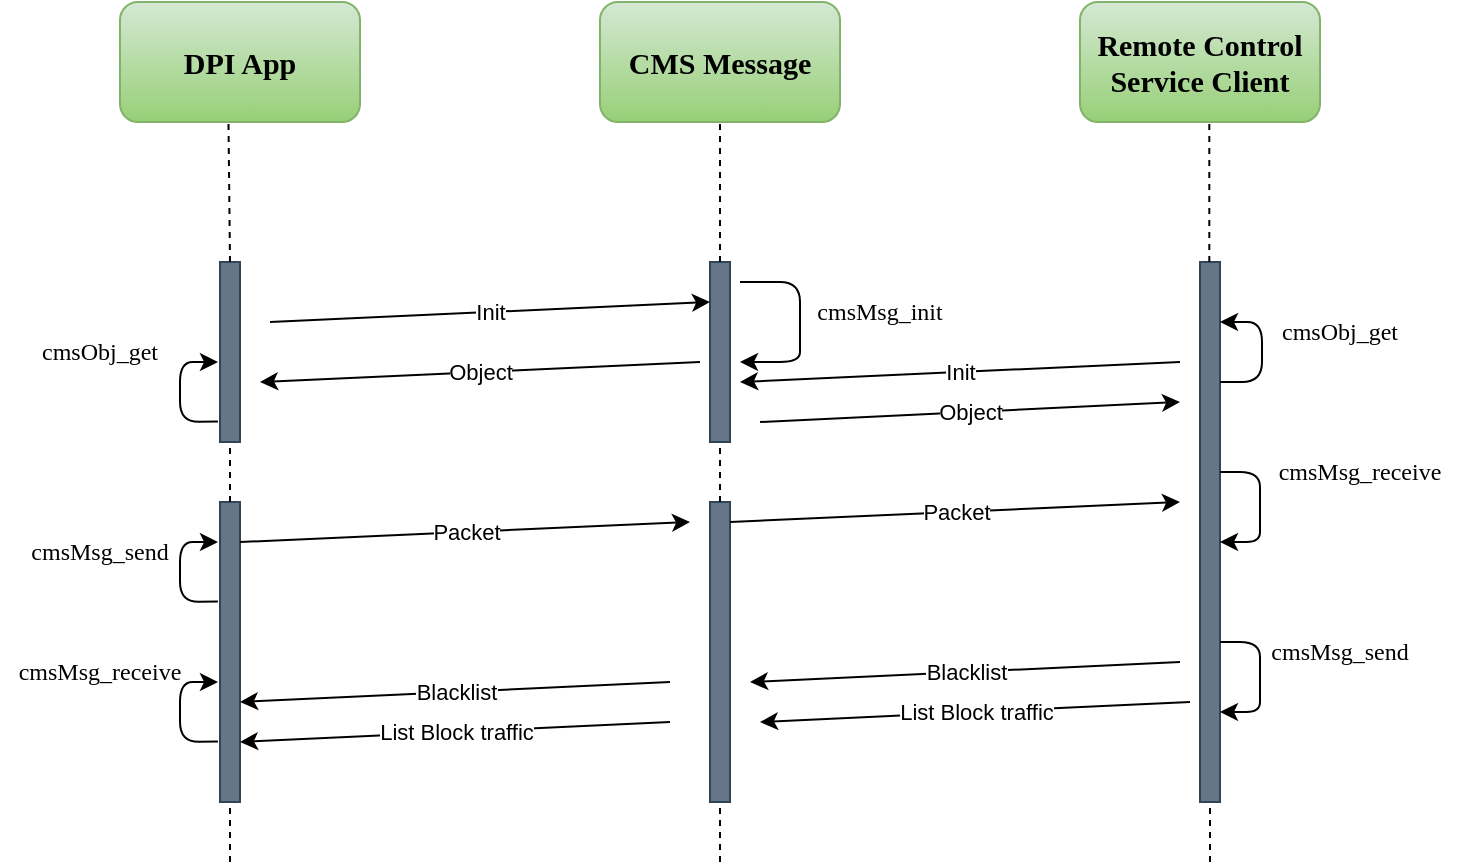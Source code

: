 <mxfile version="15.8.8" type="github">
  <diagram id="Ce30TU36K85A4A7V1VK_" name="Page-1">
    <mxGraphModel dx="1056" dy="611" grid="0" gridSize="10" guides="1" tooltips="1" connect="1" arrows="1" fold="1" page="1" pageScale="1" pageWidth="8027" pageHeight="11069" math="0" shadow="0">
      <root>
        <mxCell id="0" />
        <mxCell id="1" parent="0" />
        <mxCell id="fJ3_scPnoTS_HqS6vnvH-1" value="DPI App" style="rounded=1;whiteSpace=wrap;html=1;fillColor=#d5e8d4;gradientColor=#97d077;strokeColor=#82b366;fontStyle=1;fontFamily=Comic Sans MS;fontSize=15;" vertex="1" parent="1">
          <mxGeometry x="120" y="60" width="120" height="60" as="geometry" />
        </mxCell>
        <mxCell id="fJ3_scPnoTS_HqS6vnvH-2" value="CMS Message" style="rounded=1;whiteSpace=wrap;html=1;fillColor=#d5e8d4;gradientColor=#97d077;strokeColor=#82b366;fontFamily=Comic Sans MS;fontSize=15;fontStyle=1" vertex="1" parent="1">
          <mxGeometry x="360" y="60" width="120" height="60" as="geometry" />
        </mxCell>
        <mxCell id="fJ3_scPnoTS_HqS6vnvH-3" value="Remote Control Service Client" style="rounded=1;whiteSpace=wrap;html=1;fillColor=#d5e8d4;gradientColor=#97d077;strokeColor=#82b366;fontSize=15;fontStyle=1;fontFamily=Comic Sans MS;" vertex="1" parent="1">
          <mxGeometry x="600" y="60" width="120" height="60" as="geometry" />
        </mxCell>
        <mxCell id="fJ3_scPnoTS_HqS6vnvH-4" value="" style="rounded=0;whiteSpace=wrap;html=1;direction=south;fillColor=#647687;fontColor=#ffffff;strokeColor=#314354;" vertex="1" parent="1">
          <mxGeometry x="170" y="190" width="10" height="90" as="geometry" />
        </mxCell>
        <mxCell id="fJ3_scPnoTS_HqS6vnvH-5" value="" style="rounded=0;whiteSpace=wrap;html=1;direction=south;fillColor=#647687;fontColor=#ffffff;strokeColor=#314354;" vertex="1" parent="1">
          <mxGeometry x="660" y="190" width="10" height="270" as="geometry" />
        </mxCell>
        <mxCell id="fJ3_scPnoTS_HqS6vnvH-6" value="" style="rounded=0;whiteSpace=wrap;html=1;direction=south;fillColor=#647687;fontColor=#ffffff;strokeColor=#314354;" vertex="1" parent="1">
          <mxGeometry x="415" y="190" width="10" height="90" as="geometry" />
        </mxCell>
        <mxCell id="fJ3_scPnoTS_HqS6vnvH-7" value="" style="endArrow=classic;html=1;rounded=0;" edge="1" parent="1">
          <mxGeometry relative="1" as="geometry">
            <mxPoint x="195" y="220" as="sourcePoint" />
            <mxPoint x="415" y="210" as="targetPoint" />
          </mxGeometry>
        </mxCell>
        <mxCell id="fJ3_scPnoTS_HqS6vnvH-8" value="Init" style="edgeLabel;resizable=0;html=1;align=center;verticalAlign=middle;" connectable="0" vertex="1" parent="fJ3_scPnoTS_HqS6vnvH-7">
          <mxGeometry relative="1" as="geometry" />
        </mxCell>
        <mxCell id="fJ3_scPnoTS_HqS6vnvH-9" value="cmsMsg_init" style="text;html=1;strokeColor=none;fillColor=none;align=center;verticalAlign=middle;whiteSpace=wrap;rounded=0;sketch=0;fontFamily=Comic Sans MS;" vertex="1" parent="1">
          <mxGeometry x="470" y="200" width="60" height="30" as="geometry" />
        </mxCell>
        <mxCell id="fJ3_scPnoTS_HqS6vnvH-10" value="" style="endArrow=classic;html=1;rounded=1;sketch=0;curved=0;" edge="1" parent="1">
          <mxGeometry width="50" height="50" relative="1" as="geometry">
            <mxPoint x="430" y="200" as="sourcePoint" />
            <mxPoint x="430" y="240" as="targetPoint" />
            <Array as="points">
              <mxPoint x="460" y="200" />
              <mxPoint x="460" y="220" />
              <mxPoint x="460" y="240" />
            </Array>
          </mxGeometry>
        </mxCell>
        <mxCell id="fJ3_scPnoTS_HqS6vnvH-11" value="" style="endArrow=classic;html=1;rounded=0;" edge="1" parent="1">
          <mxGeometry relative="1" as="geometry">
            <mxPoint x="410" y="240" as="sourcePoint" />
            <mxPoint x="190" y="250" as="targetPoint" />
          </mxGeometry>
        </mxCell>
        <mxCell id="fJ3_scPnoTS_HqS6vnvH-12" value="Object" style="edgeLabel;resizable=0;html=1;align=center;verticalAlign=middle;" connectable="0" vertex="1" parent="fJ3_scPnoTS_HqS6vnvH-11">
          <mxGeometry relative="1" as="geometry" />
        </mxCell>
        <mxCell id="fJ3_scPnoTS_HqS6vnvH-13" value="" style="endArrow=classic;html=1;rounded=1;sketch=0;curved=0;exitX=0.886;exitY=1.104;exitDx=0;exitDy=0;exitPerimeter=0;" edge="1" parent="1" source="fJ3_scPnoTS_HqS6vnvH-4">
          <mxGeometry width="50" height="50" relative="1" as="geometry">
            <mxPoint x="160" y="270" as="sourcePoint" />
            <mxPoint x="169" y="240" as="targetPoint" />
            <Array as="points">
              <mxPoint x="150" y="270" />
              <mxPoint x="150" y="240" />
            </Array>
          </mxGeometry>
        </mxCell>
        <mxCell id="fJ3_scPnoTS_HqS6vnvH-14" value="cmsObj_get" style="text;html=1;strokeColor=none;fillColor=none;align=center;verticalAlign=middle;whiteSpace=wrap;rounded=0;sketch=0;fontFamily=Comic Sans MS;" vertex="1" parent="1">
          <mxGeometry x="80" y="220" width="60" height="30" as="geometry" />
        </mxCell>
        <mxCell id="fJ3_scPnoTS_HqS6vnvH-15" value="" style="rounded=0;whiteSpace=wrap;html=1;direction=south;fillColor=#647687;fontColor=#ffffff;strokeColor=#314354;" vertex="1" parent="1">
          <mxGeometry x="170" y="310" width="10" height="150" as="geometry" />
        </mxCell>
        <mxCell id="fJ3_scPnoTS_HqS6vnvH-16" value="" style="rounded=0;whiteSpace=wrap;html=1;direction=south;fillColor=#647687;fontColor=#ffffff;strokeColor=#314354;" vertex="1" parent="1">
          <mxGeometry x="415" y="310" width="10" height="150" as="geometry" />
        </mxCell>
        <mxCell id="fJ3_scPnoTS_HqS6vnvH-19" value="" style="endArrow=classic;html=1;rounded=0;" edge="1" parent="1">
          <mxGeometry relative="1" as="geometry">
            <mxPoint x="650" y="240" as="sourcePoint" />
            <mxPoint x="430" y="250" as="targetPoint" />
          </mxGeometry>
        </mxCell>
        <mxCell id="fJ3_scPnoTS_HqS6vnvH-20" value="Init" style="edgeLabel;resizable=0;html=1;align=center;verticalAlign=middle;" connectable="0" vertex="1" parent="fJ3_scPnoTS_HqS6vnvH-19">
          <mxGeometry relative="1" as="geometry" />
        </mxCell>
        <mxCell id="fJ3_scPnoTS_HqS6vnvH-21" value="" style="endArrow=classic;html=1;rounded=0;" edge="1" parent="1">
          <mxGeometry relative="1" as="geometry">
            <mxPoint x="425" y="320" as="sourcePoint" />
            <mxPoint x="650" y="310" as="targetPoint" />
          </mxGeometry>
        </mxCell>
        <mxCell id="fJ3_scPnoTS_HqS6vnvH-22" value="Packet" style="edgeLabel;resizable=0;html=1;align=center;verticalAlign=middle;" connectable="0" vertex="1" parent="fJ3_scPnoTS_HqS6vnvH-21">
          <mxGeometry relative="1" as="geometry" />
        </mxCell>
        <mxCell id="fJ3_scPnoTS_HqS6vnvH-23" value="" style="endArrow=classic;html=1;rounded=1;sketch=0;curved=0;" edge="1" parent="1">
          <mxGeometry width="50" height="50" relative="1" as="geometry">
            <mxPoint x="670" y="295" as="sourcePoint" />
            <mxPoint x="670" y="330" as="targetPoint" />
            <Array as="points">
              <mxPoint x="690" y="295" />
              <mxPoint x="690" y="310" />
              <mxPoint x="690" y="330" />
            </Array>
          </mxGeometry>
        </mxCell>
        <mxCell id="fJ3_scPnoTS_HqS6vnvH-25" value="cmsMsg_receive" style="text;html=1;strokeColor=none;fillColor=none;align=center;verticalAlign=middle;whiteSpace=wrap;rounded=0;sketch=0;fontFamily=Comic Sans MS;" vertex="1" parent="1">
          <mxGeometry x="690" y="280" width="100" height="30" as="geometry" />
        </mxCell>
        <mxCell id="fJ3_scPnoTS_HqS6vnvH-26" value="" style="endArrow=classic;html=1;rounded=0;" edge="1" parent="1">
          <mxGeometry relative="1" as="geometry">
            <mxPoint x="440" y="270" as="sourcePoint" />
            <mxPoint x="650" y="260" as="targetPoint" />
          </mxGeometry>
        </mxCell>
        <mxCell id="fJ3_scPnoTS_HqS6vnvH-27" value="Object" style="edgeLabel;resizable=0;html=1;align=center;verticalAlign=middle;" connectable="0" vertex="1" parent="fJ3_scPnoTS_HqS6vnvH-26">
          <mxGeometry relative="1" as="geometry" />
        </mxCell>
        <mxCell id="fJ3_scPnoTS_HqS6vnvH-28" value="cmsObj_get" style="text;html=1;strokeColor=none;fillColor=none;align=center;verticalAlign=middle;whiteSpace=wrap;rounded=0;sketch=0;fontFamily=Comic Sans MS;" vertex="1" parent="1">
          <mxGeometry x="700" y="200" width="60" height="50" as="geometry" />
        </mxCell>
        <mxCell id="fJ3_scPnoTS_HqS6vnvH-29" value="" style="endArrow=classic;html=1;rounded=1;sketch=0;curved=0;" edge="1" parent="1">
          <mxGeometry width="50" height="50" relative="1" as="geometry">
            <mxPoint x="670" y="250" as="sourcePoint" />
            <mxPoint x="670" y="220" as="targetPoint" />
            <Array as="points">
              <mxPoint x="691" y="250" />
              <mxPoint x="691" y="220" />
            </Array>
          </mxGeometry>
        </mxCell>
        <mxCell id="fJ3_scPnoTS_HqS6vnvH-30" value="" style="endArrow=classic;html=1;rounded=1;sketch=0;curved=0;exitX=0.886;exitY=1.104;exitDx=0;exitDy=0;exitPerimeter=0;" edge="1" parent="1">
          <mxGeometry width="50" height="50" relative="1" as="geometry">
            <mxPoint x="168.96" y="359.74" as="sourcePoint" />
            <mxPoint x="169.0" y="330" as="targetPoint" />
            <Array as="points">
              <mxPoint x="150" y="360" />
              <mxPoint x="150" y="330" />
            </Array>
          </mxGeometry>
        </mxCell>
        <mxCell id="fJ3_scPnoTS_HqS6vnvH-31" value="cmsMsg_send" style="text;html=1;strokeColor=none;fillColor=none;align=center;verticalAlign=middle;whiteSpace=wrap;rounded=0;sketch=0;fontFamily=Comic Sans MS;" vertex="1" parent="1">
          <mxGeometry x="70" y="320" width="80" height="30" as="geometry" />
        </mxCell>
        <mxCell id="fJ3_scPnoTS_HqS6vnvH-32" value="" style="endArrow=classic;html=1;rounded=0;" edge="1" parent="1">
          <mxGeometry relative="1" as="geometry">
            <mxPoint x="180" y="330" as="sourcePoint" />
            <mxPoint x="405" y="320" as="targetPoint" />
          </mxGeometry>
        </mxCell>
        <mxCell id="fJ3_scPnoTS_HqS6vnvH-33" value="Packet" style="edgeLabel;resizable=0;html=1;align=center;verticalAlign=middle;" connectable="0" vertex="1" parent="fJ3_scPnoTS_HqS6vnvH-32">
          <mxGeometry relative="1" as="geometry" />
        </mxCell>
        <mxCell id="fJ3_scPnoTS_HqS6vnvH-34" value="cmsMsg_send" style="text;html=1;strokeColor=none;fillColor=none;align=center;verticalAlign=middle;whiteSpace=wrap;rounded=0;sketch=0;fontFamily=Comic Sans MS;" vertex="1" parent="1">
          <mxGeometry x="690" y="370" width="80" height="30" as="geometry" />
        </mxCell>
        <mxCell id="fJ3_scPnoTS_HqS6vnvH-35" value="" style="endArrow=classic;html=1;rounded=1;sketch=0;curved=0;" edge="1" parent="1">
          <mxGeometry width="50" height="50" relative="1" as="geometry">
            <mxPoint x="670" y="380" as="sourcePoint" />
            <mxPoint x="670" y="415" as="targetPoint" />
            <Array as="points">
              <mxPoint x="690" y="380" />
              <mxPoint x="690" y="395" />
              <mxPoint x="690" y="415" />
            </Array>
          </mxGeometry>
        </mxCell>
        <mxCell id="fJ3_scPnoTS_HqS6vnvH-36" value="" style="endArrow=classic;html=1;rounded=0;" edge="1" parent="1">
          <mxGeometry relative="1" as="geometry">
            <mxPoint x="650" y="390" as="sourcePoint" />
            <mxPoint x="435" y="400" as="targetPoint" />
          </mxGeometry>
        </mxCell>
        <mxCell id="fJ3_scPnoTS_HqS6vnvH-37" value="Blacklist" style="edgeLabel;resizable=0;html=1;align=center;verticalAlign=middle;" connectable="0" vertex="1" parent="fJ3_scPnoTS_HqS6vnvH-36">
          <mxGeometry relative="1" as="geometry" />
        </mxCell>
        <mxCell id="fJ3_scPnoTS_HqS6vnvH-38" value="" style="endArrow=classic;html=1;rounded=0;" edge="1" parent="1">
          <mxGeometry relative="1" as="geometry">
            <mxPoint x="395" y="400" as="sourcePoint" />
            <mxPoint x="180" y="410" as="targetPoint" />
          </mxGeometry>
        </mxCell>
        <mxCell id="fJ3_scPnoTS_HqS6vnvH-39" value="Blacklist" style="edgeLabel;resizable=0;html=1;align=center;verticalAlign=middle;" connectable="0" vertex="1" parent="fJ3_scPnoTS_HqS6vnvH-38">
          <mxGeometry relative="1" as="geometry" />
        </mxCell>
        <mxCell id="fJ3_scPnoTS_HqS6vnvH-40" value="cmsMsg_receive" style="text;html=1;strokeColor=none;fillColor=none;align=center;verticalAlign=middle;whiteSpace=wrap;rounded=0;sketch=0;fontFamily=Comic Sans MS;" vertex="1" parent="1">
          <mxGeometry x="60" y="380" width="100" height="30" as="geometry" />
        </mxCell>
        <mxCell id="fJ3_scPnoTS_HqS6vnvH-41" value="" style="endArrow=classic;html=1;rounded=1;sketch=0;curved=0;exitX=0.886;exitY=1.104;exitDx=0;exitDy=0;exitPerimeter=0;" edge="1" parent="1">
          <mxGeometry width="50" height="50" relative="1" as="geometry">
            <mxPoint x="168.96" y="429.74" as="sourcePoint" />
            <mxPoint x="169.0" y="400" as="targetPoint" />
            <Array as="points">
              <mxPoint x="150" y="430" />
              <mxPoint x="150" y="400" />
            </Array>
          </mxGeometry>
        </mxCell>
        <mxCell id="fJ3_scPnoTS_HqS6vnvH-44" value="" style="endArrow=none;dashed=1;html=1;rounded=1;sketch=0;curved=0;entryX=0.452;entryY=0.999;entryDx=0;entryDy=0;exitX=0;exitY=0.5;exitDx=0;exitDy=0;entryPerimeter=0;" edge="1" parent="1" source="fJ3_scPnoTS_HqS6vnvH-4" target="fJ3_scPnoTS_HqS6vnvH-1">
          <mxGeometry width="50" height="50" relative="1" as="geometry">
            <mxPoint x="150" y="160" as="sourcePoint" />
            <mxPoint x="200" y="110" as="targetPoint" />
          </mxGeometry>
        </mxCell>
        <mxCell id="fJ3_scPnoTS_HqS6vnvH-45" value="" style="endArrow=none;dashed=1;html=1;rounded=1;sketch=0;curved=0;entryX=1;entryY=0.5;entryDx=0;entryDy=0;exitX=0;exitY=0.5;exitDx=0;exitDy=0;" edge="1" parent="1" source="fJ3_scPnoTS_HqS6vnvH-15" target="fJ3_scPnoTS_HqS6vnvH-4">
          <mxGeometry width="50" height="50" relative="1" as="geometry">
            <mxPoint x="190" y="340" as="sourcePoint" />
            <mxPoint x="240" y="290" as="targetPoint" />
          </mxGeometry>
        </mxCell>
        <mxCell id="fJ3_scPnoTS_HqS6vnvH-46" value="" style="endArrow=none;dashed=1;html=1;rounded=1;sketch=0;curved=0;entryX=1;entryY=0.5;entryDx=0;entryDy=0;" edge="1" parent="1" target="fJ3_scPnoTS_HqS6vnvH-15">
          <mxGeometry width="50" height="50" relative="1" as="geometry">
            <mxPoint x="175" y="490" as="sourcePoint" />
            <mxPoint x="210" y="440" as="targetPoint" />
          </mxGeometry>
        </mxCell>
        <mxCell id="fJ3_scPnoTS_HqS6vnvH-47" value="" style="endArrow=none;dashed=1;html=1;rounded=1;sketch=0;curved=0;entryX=0.5;entryY=1;entryDx=0;entryDy=0;exitX=0;exitY=0.5;exitDx=0;exitDy=0;" edge="1" parent="1" source="fJ3_scPnoTS_HqS6vnvH-6" target="fJ3_scPnoTS_HqS6vnvH-2">
          <mxGeometry width="50" height="50" relative="1" as="geometry">
            <mxPoint x="420" y="170" as="sourcePoint" />
            <mxPoint x="470" y="120" as="targetPoint" />
          </mxGeometry>
        </mxCell>
        <mxCell id="fJ3_scPnoTS_HqS6vnvH-48" value="" style="endArrow=none;dashed=1;html=1;rounded=1;sketch=0;curved=0;" edge="1" parent="1">
          <mxGeometry width="50" height="50" relative="1" as="geometry">
            <mxPoint x="420" y="490" as="sourcePoint" />
            <mxPoint x="420" y="460" as="targetPoint" />
          </mxGeometry>
        </mxCell>
        <mxCell id="fJ3_scPnoTS_HqS6vnvH-49" value="" style="endArrow=none;dashed=1;html=1;rounded=1;sketch=0;curved=0;entryX=1;entryY=0.5;entryDx=0;entryDy=0;exitX=0;exitY=0.5;exitDx=0;exitDy=0;" edge="1" parent="1" source="fJ3_scPnoTS_HqS6vnvH-16" target="fJ3_scPnoTS_HqS6vnvH-6">
          <mxGeometry width="50" height="50" relative="1" as="geometry">
            <mxPoint x="380" y="330" as="sourcePoint" />
            <mxPoint x="430" y="280" as="targetPoint" />
          </mxGeometry>
        </mxCell>
        <mxCell id="fJ3_scPnoTS_HqS6vnvH-50" value="" style="endArrow=none;dashed=1;html=1;rounded=1;sketch=0;curved=0;entryX=0.5;entryY=1;entryDx=0;entryDy=0;exitX=0;exitY=0.5;exitDx=0;exitDy=0;" edge="1" parent="1">
          <mxGeometry width="50" height="50" relative="1" as="geometry">
            <mxPoint x="664.66" y="190" as="sourcePoint" />
            <mxPoint x="664.66" y="120.0" as="targetPoint" />
          </mxGeometry>
        </mxCell>
        <mxCell id="fJ3_scPnoTS_HqS6vnvH-51" value="" style="endArrow=none;dashed=1;html=1;rounded=1;sketch=0;curved=0;" edge="1" parent="1">
          <mxGeometry width="50" height="50" relative="1" as="geometry">
            <mxPoint x="665" y="490" as="sourcePoint" />
            <mxPoint x="665" y="460" as="targetPoint" />
          </mxGeometry>
        </mxCell>
        <mxCell id="fJ3_scPnoTS_HqS6vnvH-52" value="" style="endArrow=classic;html=1;rounded=0;" edge="1" parent="1">
          <mxGeometry relative="1" as="geometry">
            <mxPoint x="655" y="410" as="sourcePoint" />
            <mxPoint x="440" y="420" as="targetPoint" />
          </mxGeometry>
        </mxCell>
        <mxCell id="fJ3_scPnoTS_HqS6vnvH-53" value="List Block traffic" style="edgeLabel;resizable=0;html=1;align=center;verticalAlign=middle;" connectable="0" vertex="1" parent="fJ3_scPnoTS_HqS6vnvH-52">
          <mxGeometry relative="1" as="geometry" />
        </mxCell>
        <mxCell id="fJ3_scPnoTS_HqS6vnvH-54" value="" style="endArrow=classic;html=1;rounded=0;" edge="1" parent="1">
          <mxGeometry relative="1" as="geometry">
            <mxPoint x="395" y="420" as="sourcePoint" />
            <mxPoint x="180" y="430" as="targetPoint" />
          </mxGeometry>
        </mxCell>
        <mxCell id="fJ3_scPnoTS_HqS6vnvH-55" value="List Block traffic" style="edgeLabel;resizable=0;html=1;align=center;verticalAlign=middle;" connectable="0" vertex="1" parent="fJ3_scPnoTS_HqS6vnvH-54">
          <mxGeometry relative="1" as="geometry" />
        </mxCell>
      </root>
    </mxGraphModel>
  </diagram>
</mxfile>
